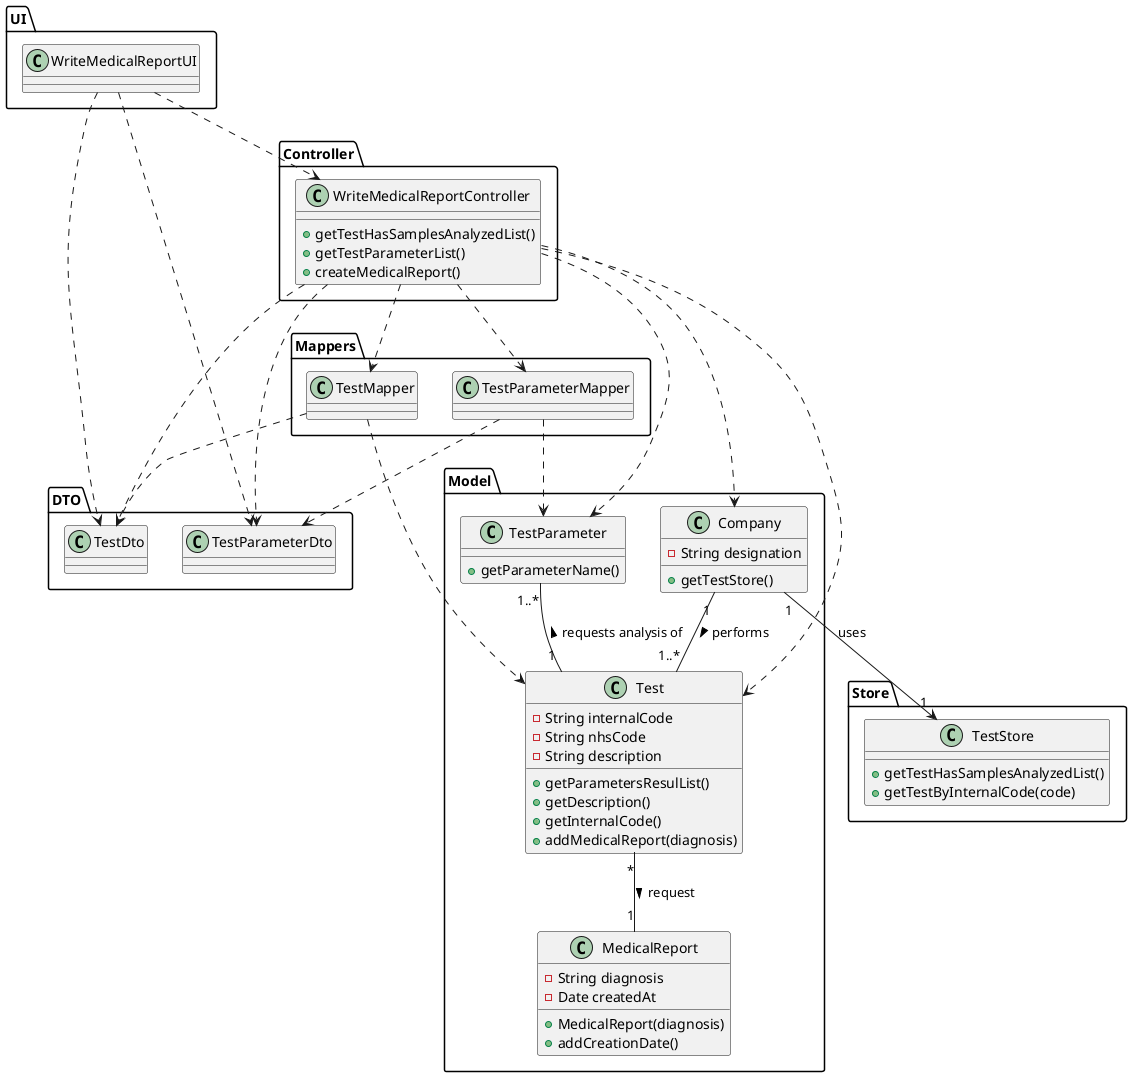 @startuml

package UI{
class WriteMedicalReportUI{
}
}

package Controller{
class WriteMedicalReportController{
+getTestHasSamplesAnalyzedList()
+getTestParameterList()
+createMedicalReport()
}
}

package Model{
class Company{
-String designation
+getTestStore()
}

class Test{
-String internalCode
-String nhsCode
-String description
+getParametersResulList()
+getDescription()
+getInternalCode()
+addMedicalReport(diagnosis)
}

class MedicalReport{
-String diagnosis
-Date createdAt
+ MedicalReport(diagnosis)
+ addCreationDate()
}

class TestParameter{
+ getParameterName()
}
}

package Store{
class TestStore{
+getTestHasSamplesAnalyzedList()
+getTestByInternalCode(code)
}
}

package Mappers{
class TestMapper{
}

class TestParameterMapper{
}
}

package DTO{
class TestDto{
}

class TestParameterDto{
}
}


WriteMedicalReportUI ..> WriteMedicalReportController
WriteMedicalReportUI ..> TestDto
WriteMedicalReportUI ..> TestParameterDto
WriteMedicalReportController ..> Company
WriteMedicalReportController ..> TestMapper
WriteMedicalReportController ...> TestParameterDto
WriteMedicalReportController ...> TestDto
WriteMedicalReportController ...> TestParameter
WriteMedicalReportController ...> Test
WriteMedicalReportController ..> TestParameterMapper
TestParameterMapper ..> TestParameterDto
TestParameterMapper ..> TestParameter
TestMapper ..> TestDto
TestMapper ..> Test
Company "1"--"1..*" Test : performs >
TestParameter "1..*" --"1" Test : requests analysis of <
Test "*"--"1" MedicalReport : request >
Company"1"--> "1" TestStore : uses

@enduml